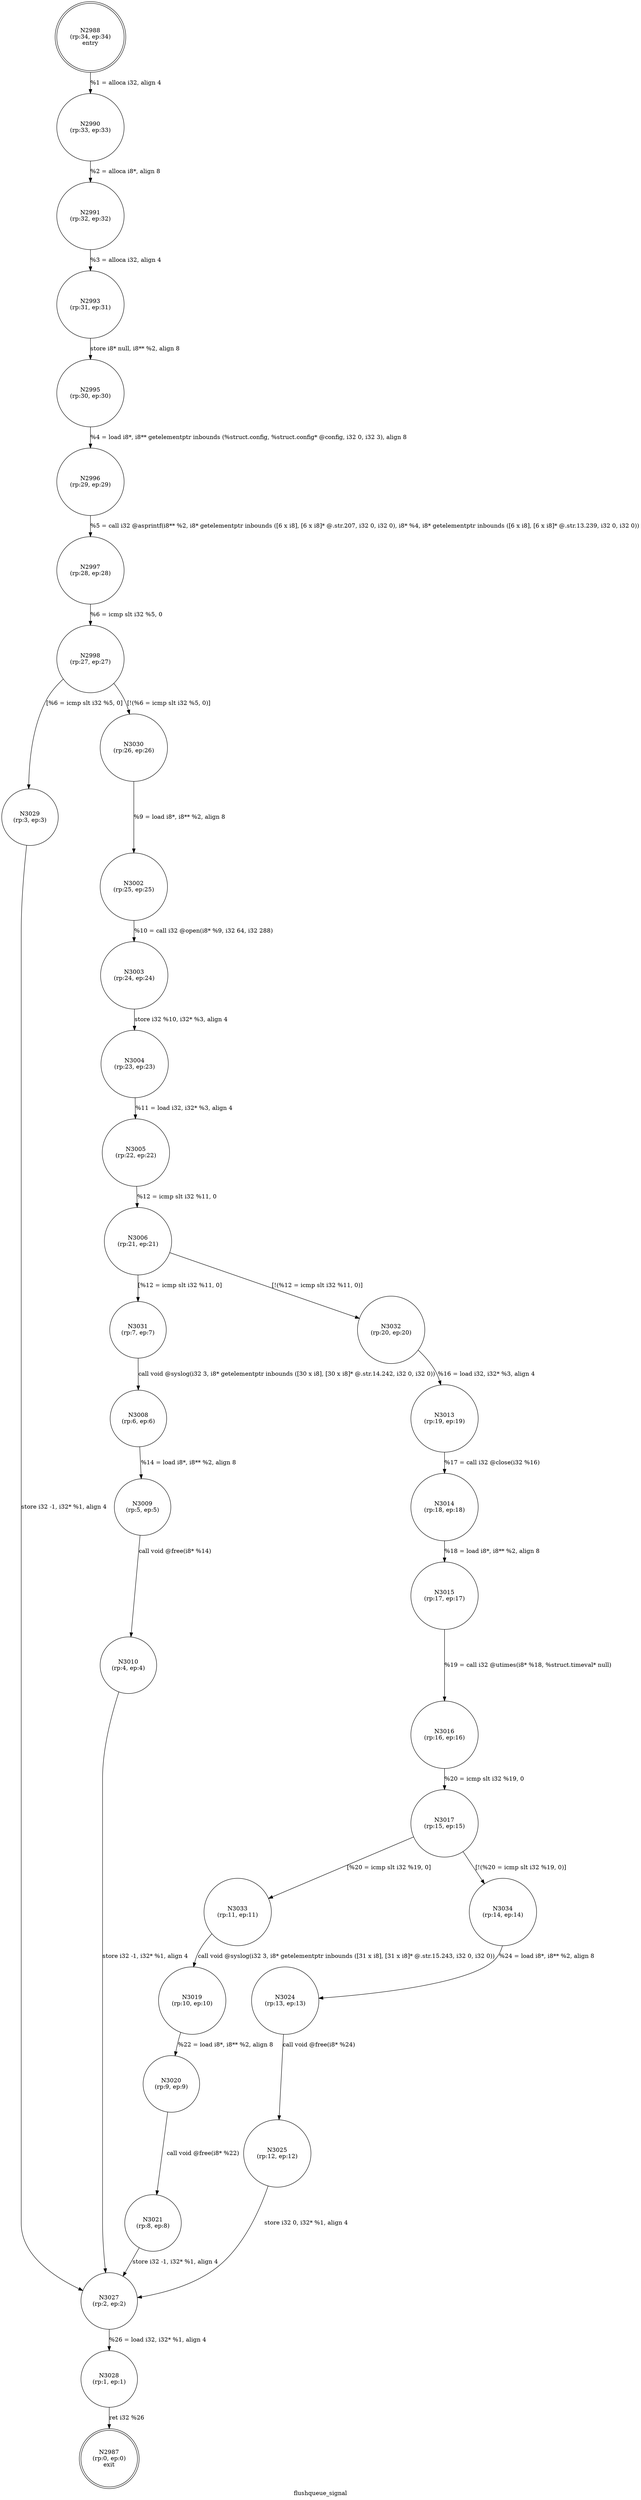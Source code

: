 digraph flushqueue_signal {
label="flushqueue_signal"
2987 [label="N2987\n(rp:0, ep:0)\nexit", shape="doublecircle"]
2988 [label="N2988\n(rp:34, ep:34)\nentry", shape="doublecircle"]
2988 -> 2990 [label="%1 = alloca i32, align 4"]
2990 [label="N2990\n(rp:33, ep:33)", shape="circle"]
2990 -> 2991 [label="%2 = alloca i8*, align 8"]
2991 [label="N2991\n(rp:32, ep:32)", shape="circle"]
2991 -> 2993 [label="%3 = alloca i32, align 4"]
2993 [label="N2993\n(rp:31, ep:31)", shape="circle"]
2993 -> 2995 [label="store i8* null, i8** %2, align 8"]
2995 [label="N2995\n(rp:30, ep:30)", shape="circle"]
2995 -> 2996 [label="%4 = load i8*, i8** getelementptr inbounds (%struct.config, %struct.config* @config, i32 0, i32 3), align 8"]
2996 [label="N2996\n(rp:29, ep:29)", shape="circle"]
2996 -> 2997 [label="%5 = call i32 @asprintf(i8** %2, i8* getelementptr inbounds ([6 x i8], [6 x i8]* @.str.207, i32 0, i32 0), i8* %4, i8* getelementptr inbounds ([6 x i8], [6 x i8]* @.str.13.239, i32 0, i32 0))"]
2997 [label="N2997\n(rp:28, ep:28)", shape="circle"]
2997 -> 2998 [label="%6 = icmp slt i32 %5, 0"]
2998 [label="N2998\n(rp:27, ep:27)", shape="circle"]
2998 -> 3029 [label="[%6 = icmp slt i32 %5, 0]"]
2998 -> 3030 [label="[!(%6 = icmp slt i32 %5, 0)]"]
3002 [label="N3002\n(rp:25, ep:25)", shape="circle"]
3002 -> 3003 [label="%10 = call i32 @open(i8* %9, i32 64, i32 288)"]
3003 [label="N3003\n(rp:24, ep:24)", shape="circle"]
3003 -> 3004 [label="store i32 %10, i32* %3, align 4"]
3004 [label="N3004\n(rp:23, ep:23)", shape="circle"]
3004 -> 3005 [label="%11 = load i32, i32* %3, align 4"]
3005 [label="N3005\n(rp:22, ep:22)", shape="circle"]
3005 -> 3006 [label="%12 = icmp slt i32 %11, 0"]
3006 [label="N3006\n(rp:21, ep:21)", shape="circle"]
3006 -> 3031 [label="[%12 = icmp slt i32 %11, 0]"]
3006 -> 3032 [label="[!(%12 = icmp slt i32 %11, 0)]"]
3008 [label="N3008\n(rp:6, ep:6)", shape="circle"]
3008 -> 3009 [label="%14 = load i8*, i8** %2, align 8"]
3009 [label="N3009\n(rp:5, ep:5)", shape="circle"]
3009 -> 3010 [label="call void @free(i8* %14)"]
3010 [label="N3010\n(rp:4, ep:4)", shape="circle"]
3010 -> 3027 [label="store i32 -1, i32* %1, align 4"]
3013 [label="N3013\n(rp:19, ep:19)", shape="circle"]
3013 -> 3014 [label="%17 = call i32 @close(i32 %16)"]
3014 [label="N3014\n(rp:18, ep:18)", shape="circle"]
3014 -> 3015 [label="%18 = load i8*, i8** %2, align 8"]
3015 [label="N3015\n(rp:17, ep:17)", shape="circle"]
3015 -> 3016 [label="%19 = call i32 @utimes(i8* %18, %struct.timeval* null)"]
3016 [label="N3016\n(rp:16, ep:16)", shape="circle"]
3016 -> 3017 [label="%20 = icmp slt i32 %19, 0"]
3017 [label="N3017\n(rp:15, ep:15)", shape="circle"]
3017 -> 3033 [label="[%20 = icmp slt i32 %19, 0]"]
3017 -> 3034 [label="[!(%20 = icmp slt i32 %19, 0)]"]
3019 [label="N3019\n(rp:10, ep:10)", shape="circle"]
3019 -> 3020 [label="%22 = load i8*, i8** %2, align 8"]
3020 [label="N3020\n(rp:9, ep:9)", shape="circle"]
3020 -> 3021 [label="call void @free(i8* %22)"]
3021 [label="N3021\n(rp:8, ep:8)", shape="circle"]
3021 -> 3027 [label="store i32 -1, i32* %1, align 4"]
3024 [label="N3024\n(rp:13, ep:13)", shape="circle"]
3024 -> 3025 [label="call void @free(i8* %24)"]
3025 [label="N3025\n(rp:12, ep:12)", shape="circle"]
3025 -> 3027 [label="store i32 0, i32* %1, align 4"]
3027 [label="N3027\n(rp:2, ep:2)", shape="circle"]
3027 -> 3028 [label="%26 = load i32, i32* %1, align 4"]
3028 [label="N3028\n(rp:1, ep:1)", shape="circle"]
3028 -> 2987 [label="ret i32 %26"]
3029 [label="N3029\n(rp:3, ep:3)", shape="circle"]
3029 -> 3027 [label="store i32 -1, i32* %1, align 4"]
3030 [label="N3030\n(rp:26, ep:26)", shape="circle"]
3030 -> 3002 [label="%9 = load i8*, i8** %2, align 8"]
3031 [label="N3031\n(rp:7, ep:7)", shape="circle"]
3031 -> 3008 [label="call void @syslog(i32 3, i8* getelementptr inbounds ([30 x i8], [30 x i8]* @.str.14.242, i32 0, i32 0))"]
3032 [label="N3032\n(rp:20, ep:20)", shape="circle"]
3032 -> 3013 [label="%16 = load i32, i32* %3, align 4"]
3033 [label="N3033\n(rp:11, ep:11)", shape="circle"]
3033 -> 3019 [label="call void @syslog(i32 3, i8* getelementptr inbounds ([31 x i8], [31 x i8]* @.str.15.243, i32 0, i32 0))"]
3034 [label="N3034\n(rp:14, ep:14)", shape="circle"]
3034 -> 3024 [label="%24 = load i8*, i8** %2, align 8"]
}
